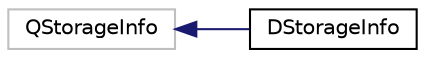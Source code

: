 digraph "类继承关系图"
{
  edge [fontname="Helvetica",fontsize="10",labelfontname="Helvetica",labelfontsize="10"];
  node [fontname="Helvetica",fontsize="10",shape=record];
  rankdir="LR";
  Node955 [label="QStorageInfo",height=0.2,width=0.4,color="grey75", fillcolor="white", style="filled"];
  Node955 -> Node0 [dir="back",color="midnightblue",fontsize="10",style="solid",fontname="Helvetica"];
  Node0 [label="DStorageInfo",height=0.2,width=0.4,color="black", fillcolor="white", style="filled",URL="$class_d_storage_info.html"];
}

